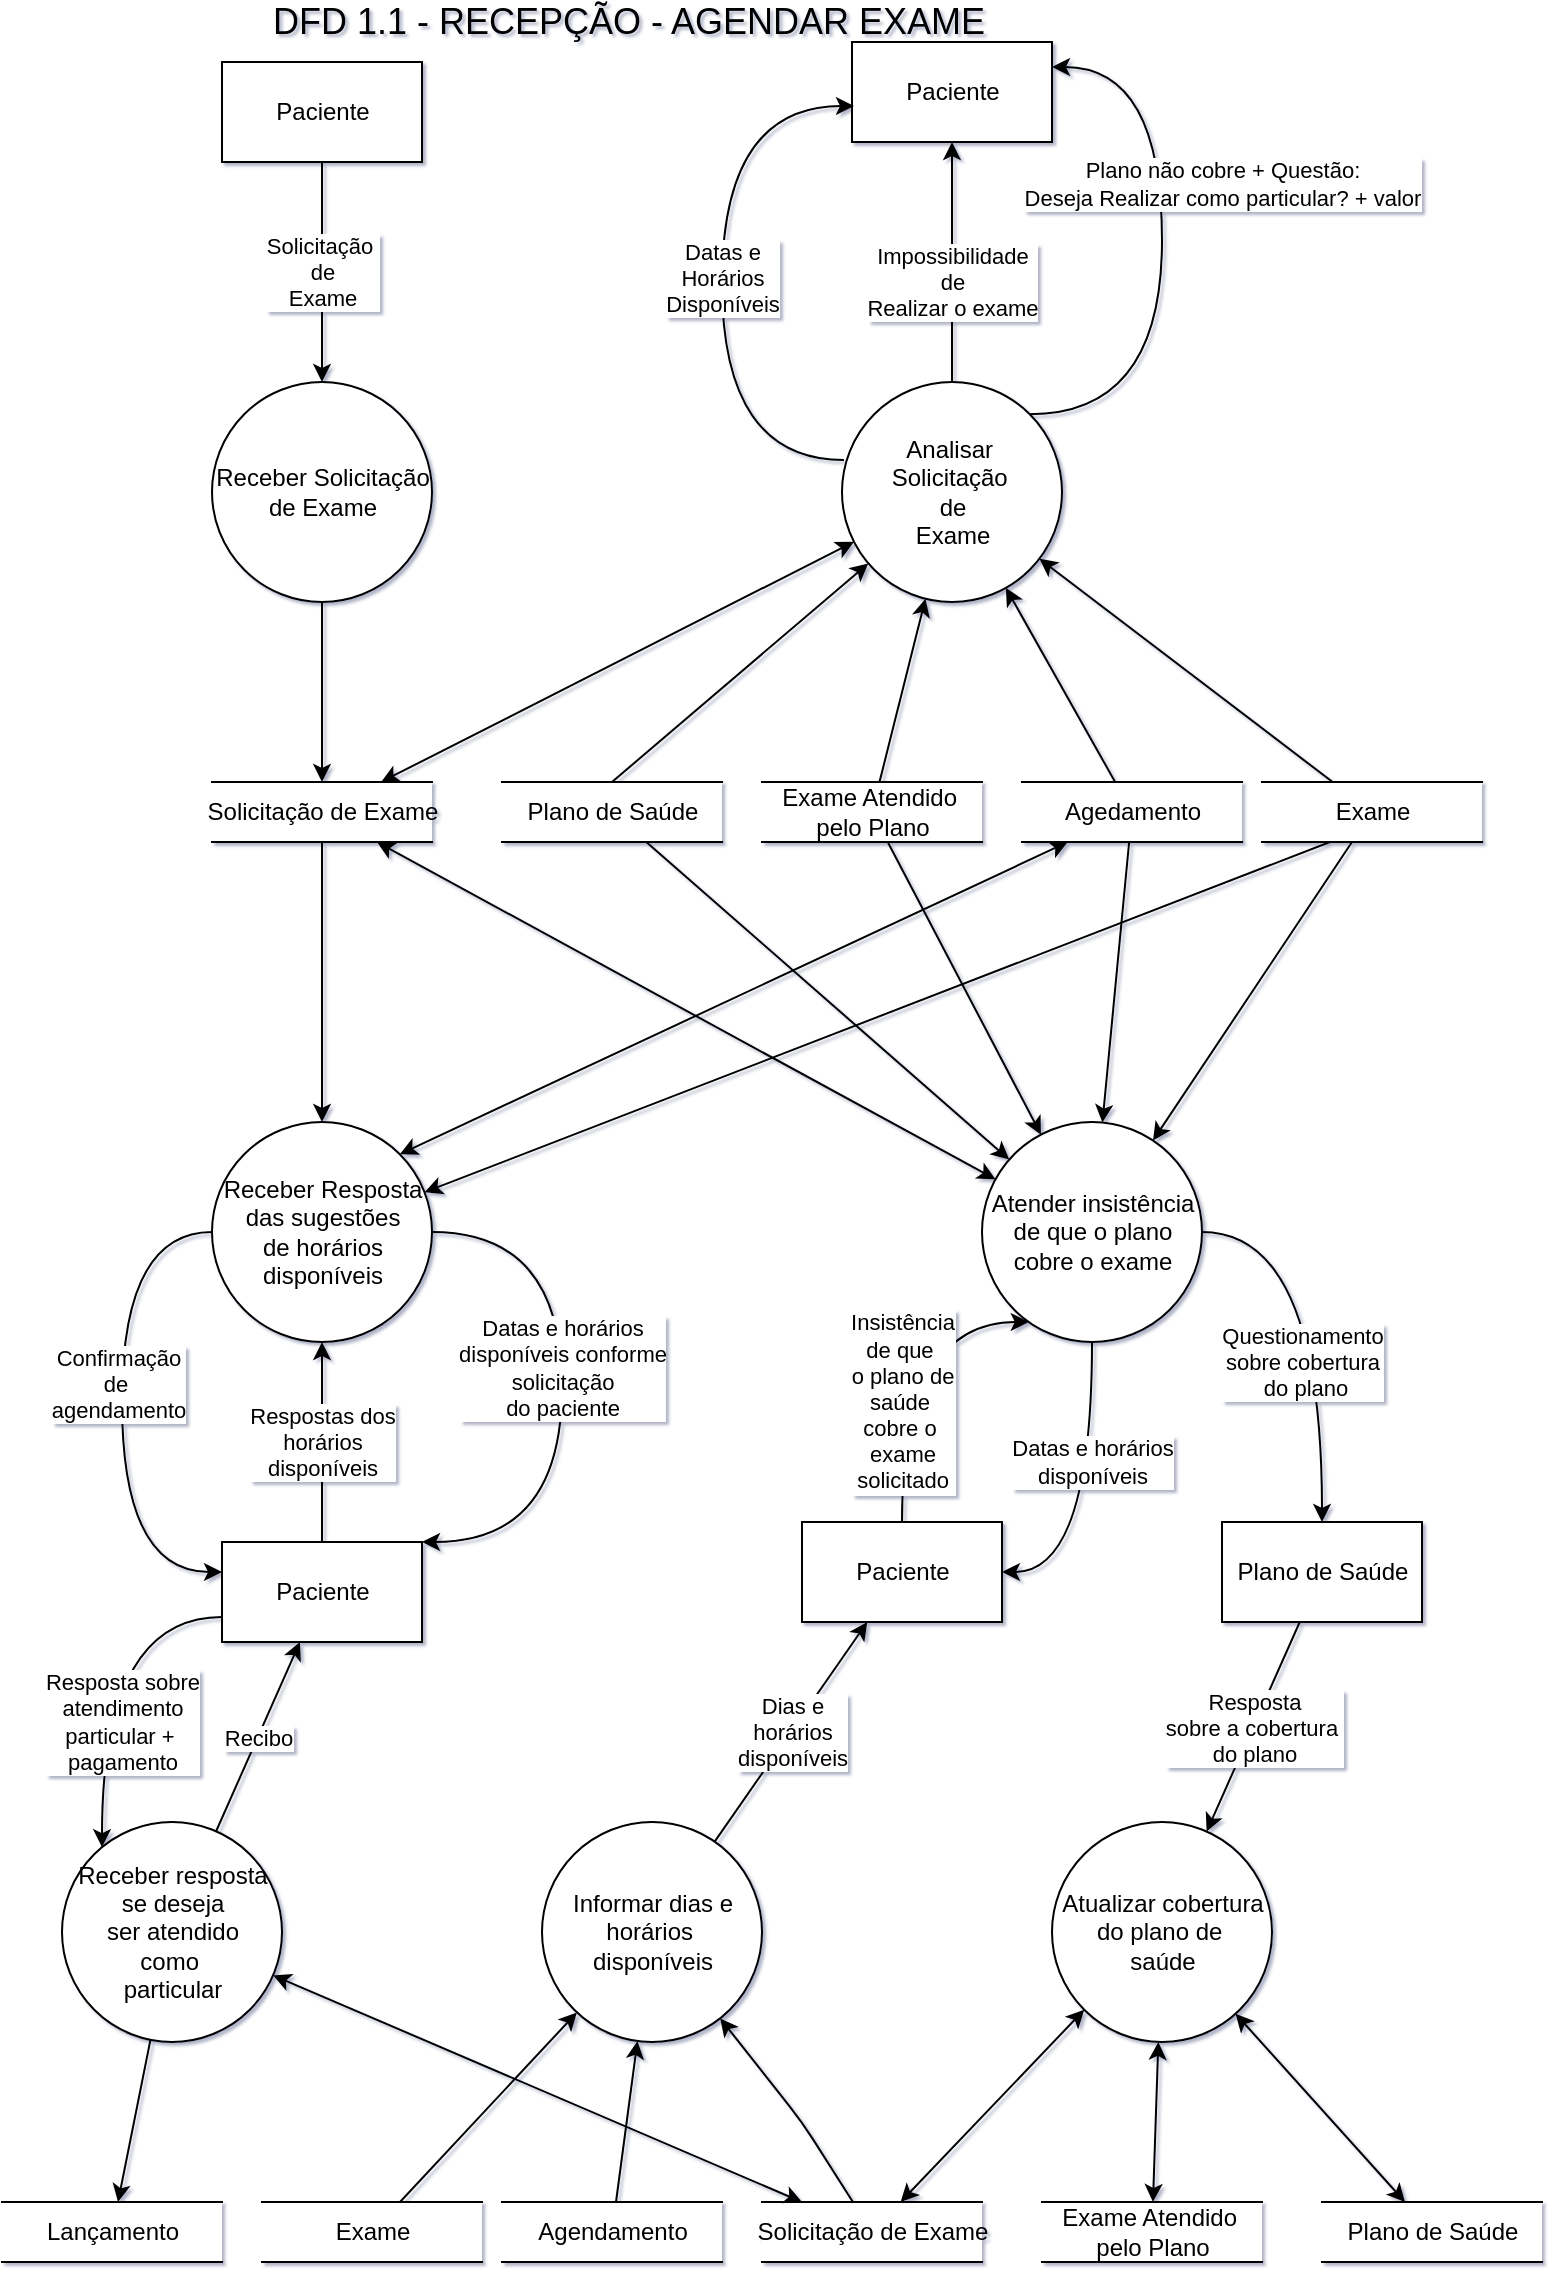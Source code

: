 <mxfile version="13.0.8" type="device"><diagram id="C1HtRbprnVM_PlZ5BuV3" name="Page-1"><mxGraphModel dx="868" dy="433" grid="1" gridSize="10" guides="1" tooltips="1" connect="1" arrows="1" fold="1" page="1" pageScale="1" pageWidth="827" pageHeight="1169" background="#FFFFFF" math="0" shadow="1"><root><mxCell id="0"/><mxCell id="1" parent="0"/><mxCell id="i7VE0ZXnYDw7IsJGg6V1-1" value="Paciente" style="html=1;dashed=0;whitespace=wrap;" parent="1" vertex="1"><mxGeometry x="120" y="40" width="100" height="50" as="geometry"/></mxCell><mxCell id="i7VE0ZXnYDw7IsJGg6V1-2" value="Receber Solicitação&lt;br&gt;de Exame" style="shape=ellipse;html=1;dashed=0;whitespace=wrap;aspect=fixed;perimeter=ellipsePerimeter;" parent="1" vertex="1"><mxGeometry x="115" y="200" width="110" height="110" as="geometry"/></mxCell><mxCell id="i7VE0ZXnYDw7IsJGg6V1-3" value="Solicitação de Exame" style="html=1;dashed=0;whitespace=wrap;shape=partialRectangle;right=0;left=0;" parent="1" vertex="1"><mxGeometry x="115" y="400" width="110" height="30" as="geometry"/></mxCell><mxCell id="i7VE0ZXnYDw7IsJGg6V1-4" value="" style="endArrow=none;html=1;endFill=0;startArrow=classic;startFill=1;" parent="1" source="i7VE0ZXnYDw7IsJGg6V1-3" target="i7VE0ZXnYDw7IsJGg6V1-2" edge="1"><mxGeometry width="50" height="50" relative="1" as="geometry"><mxPoint x="390" y="380" as="sourcePoint"/><mxPoint x="440" y="330" as="targetPoint"/></mxGeometry></mxCell><mxCell id="i7VE0ZXnYDw7IsJGg6V1-5" value="Solicitação&amp;nbsp;&lt;br&gt;de&lt;br&gt;Exame" style="endArrow=classic;html=1;" parent="1" source="i7VE0ZXnYDw7IsJGg6V1-1" target="i7VE0ZXnYDw7IsJGg6V1-2" edge="1"><mxGeometry width="50" height="50" relative="1" as="geometry"><mxPoint x="390" y="200" as="sourcePoint"/><mxPoint x="440" y="150" as="targetPoint"/></mxGeometry></mxCell><mxCell id="i7VE0ZXnYDw7IsJGg6V1-6" value="Analisar&amp;nbsp;&lt;br&gt;Solicitação&amp;nbsp;&lt;br&gt;de&lt;br&gt;Exame" style="shape=ellipse;html=1;dashed=0;whitespace=wrap;aspect=fixed;perimeter=ellipsePerimeter;" parent="1" vertex="1"><mxGeometry x="430" y="200" width="110" height="110" as="geometry"/></mxCell><mxCell id="i7VE0ZXnYDw7IsJGg6V1-7" value="" style="endArrow=classic;html=1;startArrow=classic;startFill=1;" parent="1" source="i7VE0ZXnYDw7IsJGg6V1-3" target="i7VE0ZXnYDw7IsJGg6V1-6" edge="1"><mxGeometry width="50" height="50" relative="1" as="geometry"><mxPoint x="390" y="290" as="sourcePoint"/><mxPoint x="440" y="240" as="targetPoint"/></mxGeometry></mxCell><mxCell id="i7VE0ZXnYDw7IsJGg6V1-8" value="Plano de Saúde" style="html=1;dashed=0;whitespace=wrap;shape=partialRectangle;right=0;left=0;" parent="1" vertex="1"><mxGeometry x="260" y="400" width="110" height="30" as="geometry"/></mxCell><mxCell id="i7VE0ZXnYDw7IsJGg6V1-9" value="" style="endArrow=none;html=1;endFill=0;startArrow=classic;startFill=1;entryX=0.5;entryY=0;entryDx=0;entryDy=0;" parent="1" source="i7VE0ZXnYDw7IsJGg6V1-6" target="i7VE0ZXnYDw7IsJGg6V1-8" edge="1"><mxGeometry width="50" height="50" relative="1" as="geometry"><mxPoint x="180" y="410" as="sourcePoint"/><mxPoint x="180" y="320" as="targetPoint"/></mxGeometry></mxCell><mxCell id="i7VE0ZXnYDw7IsJGg6V1-10" value="Exame Atendido&amp;nbsp;&lt;br&gt;pelo Plano" style="html=1;dashed=0;whitespace=wrap;shape=partialRectangle;right=0;left=0;" parent="1" vertex="1"><mxGeometry x="390" y="400" width="110" height="30" as="geometry"/></mxCell><mxCell id="i7VE0ZXnYDw7IsJGg6V1-11" value="" style="endArrow=none;html=1;endFill=0;startArrow=classic;startFill=1;" parent="1" source="i7VE0ZXnYDw7IsJGg6V1-6" target="i7VE0ZXnYDw7IsJGg6V1-10" edge="1"><mxGeometry width="50" height="50" relative="1" as="geometry"><mxPoint x="371.089" y="314.53" as="sourcePoint"/><mxPoint x="325" y="410" as="targetPoint"/><Array as="points"/></mxGeometry></mxCell><mxCell id="i7VE0ZXnYDw7IsJGg6V1-12" value="Agedamento" style="html=1;dashed=0;whitespace=wrap;shape=partialRectangle;right=0;left=0;" parent="1" vertex="1"><mxGeometry x="520" y="400" width="110" height="30" as="geometry"/></mxCell><mxCell id="i7VE0ZXnYDw7IsJGg6V1-13" value="" style="endArrow=none;html=1;endFill=0;startArrow=classic;startFill=1;" parent="1" source="i7VE0ZXnYDw7IsJGg6V1-6" target="i7VE0ZXnYDw7IsJGg6V1-12" edge="1"><mxGeometry width="50" height="50" relative="1" as="geometry"><mxPoint x="414.195" y="316.542" as="sourcePoint"/><mxPoint x="449.375" y="410" as="targetPoint"/><Array as="points"/></mxGeometry></mxCell><mxCell id="i7VE0ZXnYDw7IsJGg6V1-14" value="Exame" style="html=1;dashed=0;whitespace=wrap;shape=partialRectangle;right=0;left=0;" parent="1" vertex="1"><mxGeometry x="640" y="400" width="110" height="30" as="geometry"/></mxCell><mxCell id="i7VE0ZXnYDw7IsJGg6V1-15" value="" style="endArrow=none;html=1;endFill=0;startArrow=classic;startFill=1;" parent="1" source="i7VE0ZXnYDw7IsJGg6V1-6" target="i7VE0ZXnYDw7IsJGg6V1-14" edge="1"><mxGeometry width="50" height="50" relative="1" as="geometry"><mxPoint x="437.051" y="300.45" as="sourcePoint"/><mxPoint x="567.188" y="410" as="targetPoint"/><Array as="points"/></mxGeometry></mxCell><mxCell id="i7VE0ZXnYDw7IsJGg6V1-17" value="Impossibilidade&lt;br&gt;de&lt;br&gt;Realizar o exame" style="endArrow=classic;html=1;" parent="1" source="i7VE0ZXnYDw7IsJGg6V1-6" target="i7VE0ZXnYDw7IsJGg6V1-20" edge="1"><mxGeometry x="-0.167" width="50" height="50" relative="1" as="geometry"><mxPoint x="353.856" y="228.501" as="sourcePoint"/><mxPoint x="310" y="70" as="targetPoint"/><mxPoint as="offset"/></mxGeometry></mxCell><mxCell id="i7VE0ZXnYDw7IsJGg6V1-18" value="" style="endArrow=classic;html=1;exitX=1;exitY=0;exitDx=0;exitDy=0;edgeStyle=orthogonalEdgeStyle;curved=1;entryX=1;entryY=0.25;entryDx=0;entryDy=0;" parent="1" source="i7VE0ZXnYDw7IsJGg6V1-6" target="i7VE0ZXnYDw7IsJGg6V1-20" edge="1"><mxGeometry width="50" height="50" relative="1" as="geometry"><mxPoint x="390" y="290" as="sourcePoint"/><mxPoint x="560" y="100" as="targetPoint"/><Array as="points"><mxPoint x="590" y="216"/><mxPoint x="590" y="43"/></Array></mxGeometry></mxCell><mxCell id="i7VE0ZXnYDw7IsJGg6V1-19" value="Plano não cobre + Questão:&lt;br&gt;Deseja Realizar como particular? + valor" style="edgeLabel;html=1;align=center;verticalAlign=middle;resizable=0;points=[];" parent="i7VE0ZXnYDw7IsJGg6V1-18" vertex="1" connectable="0"><mxGeometry x="-0.344" y="9" relative="1" as="geometry"><mxPoint x="39.0" y="-85.21" as="offset"/></mxGeometry></mxCell><mxCell id="i7VE0ZXnYDw7IsJGg6V1-20" value="Paciente" style="html=1;dashed=0;whitespace=wrap;" parent="1" vertex="1"><mxGeometry x="435" y="30" width="100" height="50" as="geometry"/></mxCell><mxCell id="i7VE0ZXnYDw7IsJGg6V1-22" value="Datas e&lt;br&gt;Horários&lt;br&gt;Disponíveis" style="endArrow=classic;html=1;entryX=0.01;entryY=0.64;entryDx=0;entryDy=0;exitX=0.009;exitY=0.355;exitDx=0;exitDy=0;exitPerimeter=0;edgeStyle=orthogonalEdgeStyle;curved=1;entryPerimeter=0;" parent="1" source="i7VE0ZXnYDw7IsJGg6V1-6" target="i7VE0ZXnYDw7IsJGg6V1-20" edge="1"><mxGeometry width="50" height="50" relative="1" as="geometry"><mxPoint x="340" y="260" as="sourcePoint"/><mxPoint x="390" y="210" as="targetPoint"/><Array as="points"><mxPoint x="370" y="239"/><mxPoint x="370" y="62"/></Array></mxGeometry></mxCell><mxCell id="i7VE0ZXnYDw7IsJGg6V1-23" value="Paciente" style="html=1;dashed=0;whitespace=wrap;" parent="1" vertex="1"><mxGeometry x="120" y="780" width="100" height="50" as="geometry"/></mxCell><mxCell id="i7VE0ZXnYDw7IsJGg6V1-24" value="Receber Resposta&lt;br&gt;das sugestões&lt;br&gt;de horários&lt;br&gt;disponíveis" style="shape=ellipse;html=1;dashed=0;whitespace=wrap;aspect=fixed;perimeter=ellipsePerimeter;" parent="1" vertex="1"><mxGeometry x="115" y="570" width="110" height="110" as="geometry"/></mxCell><mxCell id="i7VE0ZXnYDw7IsJGg6V1-25" value="Respostas dos&lt;br&gt;horários&lt;br&gt;disponíveis" style="endArrow=classic;html=1;" parent="1" source="i7VE0ZXnYDw7IsJGg6V1-23" target="i7VE0ZXnYDw7IsJGg6V1-24" edge="1"><mxGeometry width="50" height="50" relative="1" as="geometry"><mxPoint x="140" y="750" as="sourcePoint"/><mxPoint x="190" y="700" as="targetPoint"/></mxGeometry></mxCell><mxCell id="i7VE0ZXnYDw7IsJGg6V1-26" value="" style="endArrow=classic;html=1;exitX=0.309;exitY=1;exitDx=0;exitDy=0;exitPerimeter=0;" parent="1" source="i7VE0ZXnYDw7IsJGg6V1-14" target="i7VE0ZXnYDw7IsJGg6V1-24" edge="1"><mxGeometry width="50" height="50" relative="1" as="geometry"><mxPoint x="390" y="550" as="sourcePoint"/><mxPoint x="340" y="600" as="targetPoint"/></mxGeometry></mxCell><mxCell id="i7VE0ZXnYDw7IsJGg6V1-27" value="" style="endArrow=classic;html=1;" parent="1" source="i7VE0ZXnYDw7IsJGg6V1-3" target="i7VE0ZXnYDw7IsJGg6V1-24" edge="1"><mxGeometry width="50" height="50" relative="1" as="geometry"><mxPoint x="180" y="500" as="sourcePoint"/><mxPoint x="130" y="550" as="targetPoint"/></mxGeometry></mxCell><mxCell id="i7VE0ZXnYDw7IsJGg6V1-28" value="" style="endArrow=classic;html=1;exitX=1;exitY=0;exitDx=0;exitDy=0;startArrow=classic;startFill=1;" parent="1" source="i7VE0ZXnYDw7IsJGg6V1-24" target="i7VE0ZXnYDw7IsJGg6V1-12" edge="1"><mxGeometry width="50" height="50" relative="1" as="geometry"><mxPoint x="340" y="600" as="sourcePoint"/><mxPoint x="390" y="550" as="targetPoint"/></mxGeometry></mxCell><mxCell id="i7VE0ZXnYDw7IsJGg6V1-29" value="Datas e horários&lt;br&gt;disponíveis conforme &lt;br&gt;solicitação&lt;br&gt;do paciente" style="endArrow=classic;html=1;edgeStyle=orthogonalEdgeStyle;curved=1;" parent="1" source="i7VE0ZXnYDw7IsJGg6V1-24" target="i7VE0ZXnYDw7IsJGg6V1-23" edge="1"><mxGeometry x="-0.082" width="50" height="50" relative="1" as="geometry"><mxPoint x="310" y="750" as="sourcePoint"/><mxPoint x="360" y="700" as="targetPoint"/><Array as="points"><mxPoint x="290" y="625"/><mxPoint x="290" y="780"/></Array><mxPoint as="offset"/></mxGeometry></mxCell><mxCell id="i7VE0ZXnYDw7IsJGg6V1-30" value="" style="endArrow=classic;html=1;exitX=0;exitY=0.5;exitDx=0;exitDy=0;edgeStyle=orthogonalEdgeStyle;curved=1;" parent="1" source="i7VE0ZXnYDw7IsJGg6V1-24" target="i7VE0ZXnYDw7IsJGg6V1-23" edge="1"><mxGeometry width="50" height="50" relative="1" as="geometry"><mxPoint x="80" y="720" as="sourcePoint"/><mxPoint x="30" y="770" as="targetPoint"/><Array as="points"><mxPoint x="70" y="625"/><mxPoint x="70" y="795"/></Array></mxGeometry></mxCell><mxCell id="i7VE0ZXnYDw7IsJGg6V1-31" value="Confirmação&lt;br&gt;de&amp;nbsp;&lt;br&gt;agendamento" style="edgeLabel;html=1;align=center;verticalAlign=middle;resizable=0;points=[];" parent="i7VE0ZXnYDw7IsJGg6V1-30" vertex="1" connectable="0"><mxGeometry x="-0.088" y="-2" relative="1" as="geometry"><mxPoint as="offset"/></mxGeometry></mxCell><mxCell id="i7VE0ZXnYDw7IsJGg6V1-33" value="Atender insistência&lt;br&gt;de que o plano&lt;br&gt;cobre o exame" style="shape=ellipse;html=1;dashed=0;whitespace=wrap;aspect=fixed;perimeter=ellipsePerimeter;" parent="1" vertex="1"><mxGeometry x="500" y="570" width="110" height="110" as="geometry"/></mxCell><mxCell id="i7VE0ZXnYDw7IsJGg6V1-34" value="Paciente" style="html=1;dashed=0;whitespace=wrap;" parent="1" vertex="1"><mxGeometry x="410" y="770" width="100" height="50" as="geometry"/></mxCell><mxCell id="i7VE0ZXnYDw7IsJGg6V1-35" value="Plano de Saúde" style="html=1;dashed=0;whitespace=wrap;" parent="1" vertex="1"><mxGeometry x="620" y="770" width="100" height="50" as="geometry"/></mxCell><mxCell id="i7VE0ZXnYDw7IsJGg6V1-39" value="" style="endArrow=classic;html=1;" parent="1" source="i7VE0ZXnYDw7IsJGg6V1-12" target="i7VE0ZXnYDw7IsJGg6V1-33" edge="1"><mxGeometry width="50" height="50" relative="1" as="geometry"><mxPoint x="360" y="630" as="sourcePoint"/><mxPoint x="410" y="580" as="targetPoint"/></mxGeometry></mxCell><mxCell id="i7VE0ZXnYDw7IsJGg6V1-40" value="" style="endArrow=classic;html=1;" parent="1" source="i7VE0ZXnYDw7IsJGg6V1-14" target="i7VE0ZXnYDw7IsJGg6V1-33" edge="1"><mxGeometry width="50" height="50" relative="1" as="geometry"><mxPoint x="583.571" y="440" as="sourcePoint"/><mxPoint x="570.215" y="580.248" as="targetPoint"/></mxGeometry></mxCell><mxCell id="i7VE0ZXnYDw7IsJGg6V1-41" value="" style="endArrow=classic;html=1;" parent="1" source="i7VE0ZXnYDw7IsJGg6V1-8" target="i7VE0ZXnYDw7IsJGg6V1-33" edge="1"><mxGeometry width="50" height="50" relative="1" as="geometry"><mxPoint x="695" y="440" as="sourcePoint"/><mxPoint x="595.509" y="589.237" as="targetPoint"/></mxGeometry></mxCell><mxCell id="i7VE0ZXnYDw7IsJGg6V1-42" value="" style="endArrow=classic;html=1;" parent="1" source="i7VE0ZXnYDw7IsJGg6V1-10" target="i7VE0ZXnYDw7IsJGg6V1-33" edge="1"><mxGeometry width="50" height="50" relative="1" as="geometry"><mxPoint x="550" y="570" as="sourcePoint"/><mxPoint x="600" y="520" as="targetPoint"/></mxGeometry></mxCell><mxCell id="i7VE0ZXnYDw7IsJGg6V1-43" value="" style="endArrow=classic;html=1;startArrow=classic;startFill=1;" parent="1" source="i7VE0ZXnYDw7IsJGg6V1-3" target="i7VE0ZXnYDw7IsJGg6V1-33" edge="1"><mxGeometry width="50" height="50" relative="1" as="geometry"><mxPoint x="400" y="640" as="sourcePoint"/><mxPoint x="450" y="590" as="targetPoint"/></mxGeometry></mxCell><mxCell id="i7VE0ZXnYDw7IsJGg6V1-44" value="Insistência&lt;br&gt;de que&amp;nbsp;&lt;br&gt;o plano de&lt;br&gt;saúde&amp;nbsp;&lt;br&gt;cobre o&amp;nbsp;&lt;br&gt;exame&lt;br&gt;solicitado" style="endArrow=classic;html=1;edgeStyle=orthogonalEdgeStyle;curved=1;" parent="1" source="i7VE0ZXnYDw7IsJGg6V1-34" target="i7VE0ZXnYDw7IsJGg6V1-33" edge="1"><mxGeometry x="-0.266" width="50" height="50" relative="1" as="geometry"><mxPoint x="370" y="710" as="sourcePoint"/><mxPoint x="420" y="660" as="targetPoint"/><Array as="points"><mxPoint x="460" y="670"/></Array><mxPoint as="offset"/></mxGeometry></mxCell><mxCell id="i7VE0ZXnYDw7IsJGg6V1-45" value="Datas e horários&lt;br&gt;disponíveis" style="endArrow=classic;html=1;entryX=1;entryY=0.5;entryDx=0;entryDy=0;edgeStyle=orthogonalEdgeStyle;curved=1;" parent="1" source="i7VE0ZXnYDw7IsJGg6V1-33" target="i7VE0ZXnYDw7IsJGg6V1-34" edge="1"><mxGeometry x="-0.25" width="50" height="50" relative="1" as="geometry"><mxPoint x="420" y="760" as="sourcePoint"/><mxPoint x="560" y="790" as="targetPoint"/><mxPoint as="offset"/></mxGeometry></mxCell><mxCell id="i7VE0ZXnYDw7IsJGg6V1-46" value="" style="endArrow=classic;html=1;edgeStyle=orthogonalEdgeStyle;curved=1;" parent="1" source="i7VE0ZXnYDw7IsJGg6V1-33" target="i7VE0ZXnYDw7IsJGg6V1-35" edge="1"><mxGeometry width="50" height="50" relative="1" as="geometry"><mxPoint x="600" y="920" as="sourcePoint"/><mxPoint x="650" y="870" as="targetPoint"/></mxGeometry></mxCell><mxCell id="i7VE0ZXnYDw7IsJGg6V1-47" value="Questionamento &lt;br&gt;sobre cobertura&lt;br&gt;&amp;nbsp;do plano" style="edgeLabel;html=1;align=center;verticalAlign=middle;resizable=0;points=[];" parent="i7VE0ZXnYDw7IsJGg6V1-46" vertex="1" connectable="0"><mxGeometry x="0.054" y="-10" relative="1" as="geometry"><mxPoint y="17" as="offset"/></mxGeometry></mxCell><mxCell id="i7VE0ZXnYDw7IsJGg6V1-48" value="Atualizar cobertura&lt;br&gt;do plano de&amp;nbsp;&lt;br&gt;saúde" style="shape=ellipse;html=1;dashed=0;whitespace=wrap;aspect=fixed;perimeter=ellipsePerimeter;" parent="1" vertex="1"><mxGeometry x="535" y="920" width="110" height="110" as="geometry"/></mxCell><mxCell id="i7VE0ZXnYDw7IsJGg6V1-49" value="Resposta&lt;br&gt;sobre a cobertura&amp;nbsp;&lt;br&gt;do plano" style="endArrow=classic;html=1;" parent="1" source="i7VE0ZXnYDw7IsJGg6V1-35" target="i7VE0ZXnYDw7IsJGg6V1-48" edge="1"><mxGeometry width="50" height="50" relative="1" as="geometry"><mxPoint x="330" y="1000" as="sourcePoint"/><mxPoint x="380" y="950" as="targetPoint"/></mxGeometry></mxCell><mxCell id="i7VE0ZXnYDw7IsJGg6V1-51" value="Solicitação de Exame" style="html=1;dashed=0;whitespace=wrap;shape=partialRectangle;right=0;left=0;" parent="1" vertex="1"><mxGeometry x="390" y="1110" width="110" height="30" as="geometry"/></mxCell><mxCell id="i7VE0ZXnYDw7IsJGg6V1-52" value="Exame Atendido&amp;nbsp;&lt;br&gt;pelo Plano" style="html=1;dashed=0;whitespace=wrap;shape=partialRectangle;right=0;left=0;" parent="1" vertex="1"><mxGeometry x="530" y="1110" width="110" height="30" as="geometry"/></mxCell><mxCell id="i7VE0ZXnYDw7IsJGg6V1-53" value="Plano de Saúde" style="html=1;dashed=0;whitespace=wrap;shape=partialRectangle;right=0;left=0;" parent="1" vertex="1"><mxGeometry x="670" y="1110" width="110" height="30" as="geometry"/></mxCell><mxCell id="i7VE0ZXnYDw7IsJGg6V1-55" value="" style="endArrow=classic;html=1;entryX=0;entryY=1;entryDx=0;entryDy=0;startArrow=classic;startFill=1;" parent="1" source="i7VE0ZXnYDw7IsJGg6V1-51" target="i7VE0ZXnYDw7IsJGg6V1-48" edge="1"><mxGeometry width="50" height="50" relative="1" as="geometry"><mxPoint x="400" y="1080" as="sourcePoint"/><mxPoint x="450" y="1030" as="targetPoint"/></mxGeometry></mxCell><mxCell id="i7VE0ZXnYDw7IsJGg6V1-56" value="" style="endArrow=classic;html=1;startArrow=classic;startFill=1;" parent="1" source="i7VE0ZXnYDw7IsJGg6V1-52" target="i7VE0ZXnYDw7IsJGg6V1-48" edge="1"><mxGeometry width="50" height="50" relative="1" as="geometry"><mxPoint x="465.549" y="1120" as="sourcePoint"/><mxPoint x="526.109" y="1033.891" as="targetPoint"/></mxGeometry></mxCell><mxCell id="i7VE0ZXnYDw7IsJGg6V1-57" value="" style="endArrow=classic;html=1;startArrow=classic;startFill=1;" parent="1" source="i7VE0ZXnYDw7IsJGg6V1-53" target="i7VE0ZXnYDw7IsJGg6V1-48" edge="1"><mxGeometry width="50" height="50" relative="1" as="geometry"><mxPoint x="595.5" y="1120" as="sourcePoint"/><mxPoint x="598.168" y="1039.969" as="targetPoint"/></mxGeometry></mxCell><mxCell id="i7VE0ZXnYDw7IsJGg6V1-59" value="Receber resposta&lt;br&gt;se deseja&lt;br&gt;ser atendido&lt;br&gt;como&amp;nbsp;&lt;br&gt;particular" style="shape=ellipse;html=1;dashed=0;whitespace=wrap;aspect=fixed;perimeter=ellipsePerimeter;" parent="1" vertex="1"><mxGeometry x="40" y="920" width="110" height="110" as="geometry"/></mxCell><mxCell id="i7VE0ZXnYDw7IsJGg6V1-60" value="Informar dias e&lt;br&gt;horários&amp;nbsp;&lt;br&gt;disponíveis" style="shape=ellipse;html=1;dashed=0;whitespace=wrap;aspect=fixed;perimeter=ellipsePerimeter;" parent="1" vertex="1"><mxGeometry x="280" y="920" width="110" height="110" as="geometry"/></mxCell><mxCell id="i7VE0ZXnYDw7IsJGg6V1-61" value="Resposta sobre&lt;br&gt;atendimento&lt;br&gt;particular +&amp;nbsp;&lt;br&gt;pagamento" style="endArrow=classic;html=1;exitX=0;exitY=0.75;exitDx=0;exitDy=0;edgeStyle=orthogonalEdgeStyle;curved=1;" parent="1" source="i7VE0ZXnYDw7IsJGg6V1-23" target="i7VE0ZXnYDw7IsJGg6V1-59" edge="1"><mxGeometry x="0.285" y="10" width="50" height="50" relative="1" as="geometry"><mxPoint x="420" y="980" as="sourcePoint"/><mxPoint x="470" y="930" as="targetPoint"/><Array as="points"><mxPoint x="60" y="818"/></Array><mxPoint as="offset"/></mxGeometry></mxCell><mxCell id="i7VE0ZXnYDw7IsJGg6V1-62" value="Lançamento" style="html=1;dashed=0;whitespace=wrap;shape=partialRectangle;right=0;left=0;" parent="1" vertex="1"><mxGeometry x="10" y="1110" width="110" height="30" as="geometry"/></mxCell><mxCell id="i7VE0ZXnYDw7IsJGg6V1-63" value="" style="endArrow=classic;html=1;" parent="1" source="i7VE0ZXnYDw7IsJGg6V1-59" target="i7VE0ZXnYDw7IsJGg6V1-62" edge="1"><mxGeometry width="50" height="50" relative="1" as="geometry"><mxPoint x="420" y="1170" as="sourcePoint"/><mxPoint x="470" y="1120" as="targetPoint"/></mxGeometry></mxCell><mxCell id="i7VE0ZXnYDw7IsJGg6V1-64" value="" style="endArrow=classic;html=1;startArrow=classic;startFill=1;" parent="1" source="i7VE0ZXnYDw7IsJGg6V1-59" target="i7VE0ZXnYDw7IsJGg6V1-51" edge="1"><mxGeometry width="50" height="50" relative="1" as="geometry"><mxPoint x="420" y="1170" as="sourcePoint"/><mxPoint x="470" y="1120" as="targetPoint"/></mxGeometry></mxCell><mxCell id="i7VE0ZXnYDw7IsJGg6V1-65" value="Recibo" style="endArrow=classic;html=1;" parent="1" source="i7VE0ZXnYDw7IsJGg6V1-59" target="i7VE0ZXnYDw7IsJGg6V1-23" edge="1"><mxGeometry width="50" height="50" relative="1" as="geometry"><mxPoint x="420" y="890" as="sourcePoint"/><mxPoint x="470" y="840" as="targetPoint"/></mxGeometry></mxCell><mxCell id="i7VE0ZXnYDw7IsJGg6V1-66" value="" style="endArrow=classic;html=1;" parent="1" source="i7VE0ZXnYDw7IsJGg6V1-51" target="i7VE0ZXnYDw7IsJGg6V1-60" edge="1"><mxGeometry width="50" height="50" relative="1" as="geometry"><mxPoint x="470" y="1120" as="sourcePoint"/><mxPoint x="420" y="1170" as="targetPoint"/><Array as="points"><mxPoint x="410" y="1070"/></Array></mxGeometry></mxCell><mxCell id="i7VE0ZXnYDw7IsJGg6V1-67" value="Agendamento" style="html=1;dashed=0;whitespace=wrap;shape=partialRectangle;right=0;left=0;" parent="1" vertex="1"><mxGeometry x="260" y="1110" width="110" height="30" as="geometry"/></mxCell><mxCell id="i7VE0ZXnYDw7IsJGg6V1-68" value="" style="endArrow=classic;html=1;" parent="1" source="i7VE0ZXnYDw7IsJGg6V1-67" target="i7VE0ZXnYDw7IsJGg6V1-60" edge="1"><mxGeometry width="50" height="50" relative="1" as="geometry"><mxPoint x="420" y="1080" as="sourcePoint"/><mxPoint x="470" y="1030" as="targetPoint"/></mxGeometry></mxCell><mxCell id="i7VE0ZXnYDw7IsJGg6V1-69" value="Exame" style="html=1;dashed=0;whitespace=wrap;shape=partialRectangle;right=0;left=0;" parent="1" vertex="1"><mxGeometry x="140" y="1110" width="110" height="30" as="geometry"/></mxCell><mxCell id="i7VE0ZXnYDw7IsJGg6V1-70" value="" style="endArrow=classic;html=1;" parent="1" source="i7VE0ZXnYDw7IsJGg6V1-69" target="i7VE0ZXnYDw7IsJGg6V1-60" edge="1"><mxGeometry width="50" height="50" relative="1" as="geometry"><mxPoint x="420" y="1080" as="sourcePoint"/><mxPoint x="470" y="1030" as="targetPoint"/></mxGeometry></mxCell><mxCell id="i7VE0ZXnYDw7IsJGg6V1-71" value="Dias e&lt;br&gt;horários&lt;br&gt;disponíveis" style="endArrow=classic;html=1;" parent="1" source="i7VE0ZXnYDw7IsJGg6V1-60" target="i7VE0ZXnYDw7IsJGg6V1-34" edge="1"><mxGeometry width="50" height="50" relative="1" as="geometry"><mxPoint x="420" y="890" as="sourcePoint"/><mxPoint x="470" y="840" as="targetPoint"/></mxGeometry></mxCell><mxCell id="zGJll5LL3wRNtTYLp8cr-1" value="&lt;font style=&quot;font-size: 18px&quot;&gt;DFD 1.1 - RECEPÇÃO - AGENDAR EXAME&lt;/font&gt;" style="text;html=1;align=center;verticalAlign=middle;resizable=0;points=[];autosize=1;" vertex="1" parent="1"><mxGeometry x="138" y="10" width="370" height="20" as="geometry"/></mxCell></root></mxGraphModel></diagram></mxfile>